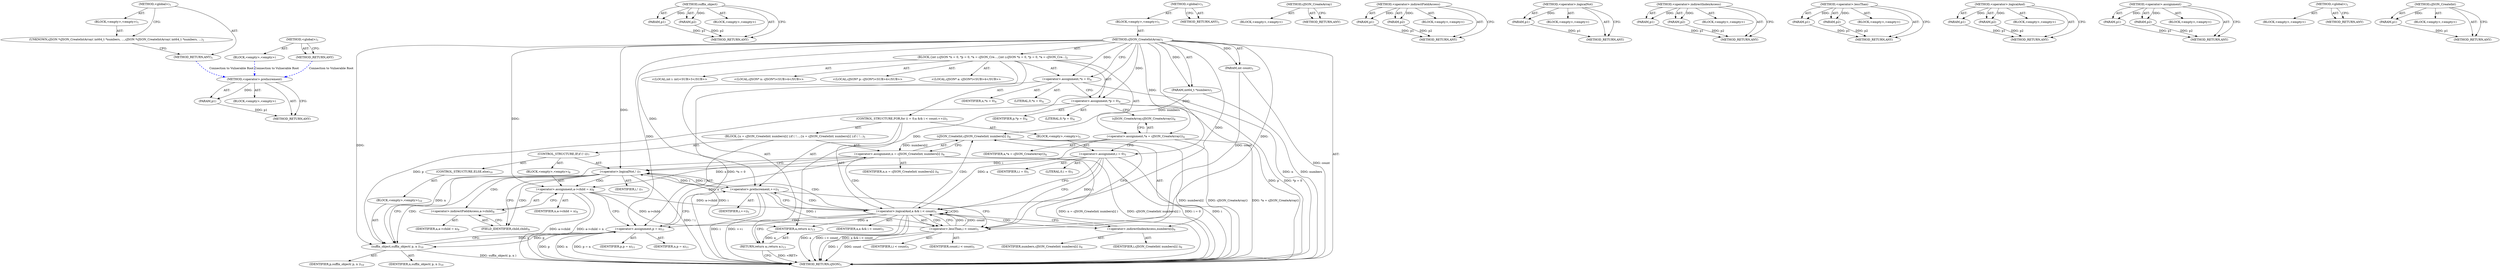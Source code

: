 digraph "&lt;global&gt;" {
vulnerable_104 [label=<(METHOD,&lt;operator&gt;.preIncrement)>];
vulnerable_105 [label=<(PARAM,p1)>];
vulnerable_106 [label=<(BLOCK,&lt;empty&gt;,&lt;empty&gt;)>];
vulnerable_107 [label=<(METHOD_RETURN,ANY)>];
vulnerable_126 [label=<(METHOD,suffix_object)>];
vulnerable_127 [label=<(PARAM,p1)>];
vulnerable_128 [label=<(PARAM,p2)>];
vulnerable_129 [label=<(BLOCK,&lt;empty&gt;,&lt;empty&gt;)>];
vulnerable_130 [label=<(METHOD_RETURN,ANY)>];
vulnerable_6 [label=<(METHOD,&lt;global&gt;)<SUB>1</SUB>>];
vulnerable_7 [label=<(BLOCK,&lt;empty&gt;,&lt;empty&gt;)<SUB>1</SUB>>];
vulnerable_8 [label=<(METHOD,cJSON_CreateIntArray)<SUB>1</SUB>>];
vulnerable_9 [label=<(PARAM,int64_t *numbers)<SUB>1</SUB>>];
vulnerable_10 [label=<(PARAM,int count)<SUB>1</SUB>>];
vulnerable_11 [label=<(BLOCK,{
	int i;
	cJSON *n = 0, *p = 0, *a = cJSON_Cre...,{
	int i;
	cJSON *n = 0, *p = 0, *a = cJSON_Cre...)<SUB>2</SUB>>];
vulnerable_12 [label="<(LOCAL,int i: int)<SUB>3</SUB>>"];
vulnerable_13 [label="<(LOCAL,cJSON* n: cJSON*)<SUB>4</SUB>>"];
vulnerable_14 [label="<(LOCAL,cJSON* p: cJSON*)<SUB>4</SUB>>"];
vulnerable_15 [label="<(LOCAL,cJSON* a: cJSON*)<SUB>4</SUB>>"];
vulnerable_16 [label=<(&lt;operator&gt;.assignment,*n = 0)<SUB>4</SUB>>];
vulnerable_17 [label=<(IDENTIFIER,n,*n = 0)<SUB>4</SUB>>];
vulnerable_18 [label=<(LITERAL,0,*n = 0)<SUB>4</SUB>>];
vulnerable_19 [label=<(&lt;operator&gt;.assignment,*p = 0)<SUB>4</SUB>>];
vulnerable_20 [label=<(IDENTIFIER,p,*p = 0)<SUB>4</SUB>>];
vulnerable_21 [label=<(LITERAL,0,*p = 0)<SUB>4</SUB>>];
vulnerable_22 [label=<(&lt;operator&gt;.assignment,*a = cJSON_CreateArray())<SUB>4</SUB>>];
vulnerable_23 [label=<(IDENTIFIER,a,*a = cJSON_CreateArray())<SUB>4</SUB>>];
vulnerable_24 [label=<(cJSON_CreateArray,cJSON_CreateArray())<SUB>4</SUB>>];
vulnerable_25 [label=<(CONTROL_STRUCTURE,FOR,for (i = 0;a &amp;&amp; i &lt; count;++i))<SUB>5</SUB>>];
vulnerable_26 [label=<(BLOCK,&lt;empty&gt;,&lt;empty&gt;)<SUB>5</SUB>>];
vulnerable_27 [label=<(&lt;operator&gt;.assignment,i = 0)<SUB>5</SUB>>];
vulnerable_28 [label=<(IDENTIFIER,i,i = 0)<SUB>5</SUB>>];
vulnerable_29 [label=<(LITERAL,0,i = 0)<SUB>5</SUB>>];
vulnerable_30 [label=<(&lt;operator&gt;.logicalAnd,a &amp;&amp; i &lt; count)<SUB>5</SUB>>];
vulnerable_31 [label=<(IDENTIFIER,a,a &amp;&amp; i &lt; count)<SUB>5</SUB>>];
vulnerable_32 [label=<(&lt;operator&gt;.lessThan,i &lt; count)<SUB>5</SUB>>];
vulnerable_33 [label=<(IDENTIFIER,i,i &lt; count)<SUB>5</SUB>>];
vulnerable_34 [label=<(IDENTIFIER,count,i &lt; count)<SUB>5</SUB>>];
vulnerable_35 [label=<(&lt;operator&gt;.preIncrement,++i)<SUB>5</SUB>>];
vulnerable_36 [label=<(IDENTIFIER,i,++i)<SUB>5</SUB>>];
vulnerable_37 [label=<(BLOCK,{
		n = cJSON_CreateInt( numbers[i] );
		if ( !...,{
		n = cJSON_CreateInt( numbers[i] );
		if ( !...)<SUB>5</SUB>>];
vulnerable_38 [label=<(&lt;operator&gt;.assignment,n = cJSON_CreateInt( numbers[i] ))<SUB>6</SUB>>];
vulnerable_39 [label=<(IDENTIFIER,n,n = cJSON_CreateInt( numbers[i] ))<SUB>6</SUB>>];
vulnerable_40 [label=<(cJSON_CreateInt,cJSON_CreateInt( numbers[i] ))<SUB>6</SUB>>];
vulnerable_41 [label=<(&lt;operator&gt;.indirectIndexAccess,numbers[i])<SUB>6</SUB>>];
vulnerable_42 [label=<(IDENTIFIER,numbers,cJSON_CreateInt( numbers[i] ))<SUB>6</SUB>>];
vulnerable_43 [label=<(IDENTIFIER,i,cJSON_CreateInt( numbers[i] ))<SUB>6</SUB>>];
vulnerable_44 [label=<(CONTROL_STRUCTURE,IF,if (! i))<SUB>7</SUB>>];
vulnerable_45 [label=<(&lt;operator&gt;.logicalNot,! i)<SUB>7</SUB>>];
vulnerable_46 [label=<(IDENTIFIER,i,! i)<SUB>7</SUB>>];
vulnerable_47 [label=<(BLOCK,&lt;empty&gt;,&lt;empty&gt;)<SUB>8</SUB>>];
vulnerable_48 [label=<(&lt;operator&gt;.assignment,a-&gt;child = n)<SUB>8</SUB>>];
vulnerable_49 [label=<(&lt;operator&gt;.indirectFieldAccess,a-&gt;child)<SUB>8</SUB>>];
vulnerable_50 [label=<(IDENTIFIER,a,a-&gt;child = n)<SUB>8</SUB>>];
vulnerable_51 [label=<(FIELD_IDENTIFIER,child,child)<SUB>8</SUB>>];
vulnerable_52 [label=<(IDENTIFIER,n,a-&gt;child = n)<SUB>8</SUB>>];
vulnerable_53 [label=<(CONTROL_STRUCTURE,ELSE,else)<SUB>10</SUB>>];
vulnerable_54 [label=<(BLOCK,&lt;empty&gt;,&lt;empty&gt;)<SUB>10</SUB>>];
vulnerable_55 [label=<(suffix_object,suffix_object( p, n ))<SUB>10</SUB>>];
vulnerable_56 [label=<(IDENTIFIER,p,suffix_object( p, n ))<SUB>10</SUB>>];
vulnerable_57 [label=<(IDENTIFIER,n,suffix_object( p, n ))<SUB>10</SUB>>];
vulnerable_58 [label=<(&lt;operator&gt;.assignment,p = n)<SUB>11</SUB>>];
vulnerable_59 [label=<(IDENTIFIER,p,p = n)<SUB>11</SUB>>];
vulnerable_60 [label=<(IDENTIFIER,n,p = n)<SUB>11</SUB>>];
vulnerable_61 [label=<(RETURN,return a;,return a;)<SUB>13</SUB>>];
vulnerable_62 [label=<(IDENTIFIER,a,return a;)<SUB>13</SUB>>];
vulnerable_63 [label=<(METHOD_RETURN,cJSON)<SUB>1</SUB>>];
vulnerable_65 [label=<(METHOD_RETURN,ANY)<SUB>1</SUB>>];
vulnerable_91 [label=<(METHOD,cJSON_CreateArray)>];
vulnerable_92 [label=<(BLOCK,&lt;empty&gt;,&lt;empty&gt;)>];
vulnerable_93 [label=<(METHOD_RETURN,ANY)>];
vulnerable_121 [label=<(METHOD,&lt;operator&gt;.indirectFieldAccess)>];
vulnerable_122 [label=<(PARAM,p1)>];
vulnerable_123 [label=<(PARAM,p2)>];
vulnerable_124 [label=<(BLOCK,&lt;empty&gt;,&lt;empty&gt;)>];
vulnerable_125 [label=<(METHOD_RETURN,ANY)>];
vulnerable_117 [label=<(METHOD,&lt;operator&gt;.logicalNot)>];
vulnerable_118 [label=<(PARAM,p1)>];
vulnerable_119 [label=<(BLOCK,&lt;empty&gt;,&lt;empty&gt;)>];
vulnerable_120 [label=<(METHOD_RETURN,ANY)>];
vulnerable_112 [label=<(METHOD,&lt;operator&gt;.indirectIndexAccess)>];
vulnerable_113 [label=<(PARAM,p1)>];
vulnerable_114 [label=<(PARAM,p2)>];
vulnerable_115 [label=<(BLOCK,&lt;empty&gt;,&lt;empty&gt;)>];
vulnerable_116 [label=<(METHOD_RETURN,ANY)>];
vulnerable_99 [label=<(METHOD,&lt;operator&gt;.lessThan)>];
vulnerable_100 [label=<(PARAM,p1)>];
vulnerable_101 [label=<(PARAM,p2)>];
vulnerable_102 [label=<(BLOCK,&lt;empty&gt;,&lt;empty&gt;)>];
vulnerable_103 [label=<(METHOD_RETURN,ANY)>];
vulnerable_94 [label=<(METHOD,&lt;operator&gt;.logicalAnd)>];
vulnerable_95 [label=<(PARAM,p1)>];
vulnerable_96 [label=<(PARAM,p2)>];
vulnerable_97 [label=<(BLOCK,&lt;empty&gt;,&lt;empty&gt;)>];
vulnerable_98 [label=<(METHOD_RETURN,ANY)>];
vulnerable_86 [label=<(METHOD,&lt;operator&gt;.assignment)>];
vulnerable_87 [label=<(PARAM,p1)>];
vulnerable_88 [label=<(PARAM,p2)>];
vulnerable_89 [label=<(BLOCK,&lt;empty&gt;,&lt;empty&gt;)>];
vulnerable_90 [label=<(METHOD_RETURN,ANY)>];
vulnerable_80 [label=<(METHOD,&lt;global&gt;)<SUB>1</SUB>>];
vulnerable_81 [label=<(BLOCK,&lt;empty&gt;,&lt;empty&gt;)>];
vulnerable_82 [label=<(METHOD_RETURN,ANY)>];
vulnerable_108 [label=<(METHOD,cJSON_CreateInt)>];
vulnerable_109 [label=<(PARAM,p1)>];
vulnerable_110 [label=<(BLOCK,&lt;empty&gt;,&lt;empty&gt;)>];
vulnerable_111 [label=<(METHOD_RETURN,ANY)>];
fixed_6 [label=<(METHOD,&lt;global&gt;)<SUB>1</SUB>>];
fixed_7 [label=<(BLOCK,&lt;empty&gt;,&lt;empty&gt;)<SUB>1</SUB>>];
fixed_8 [label=<(UNKNOWN,cJSON *cJSON_CreateIntArray( int64_t *numbers, ...,cJSON *cJSON_CreateIntArray( int64_t *numbers, ...)<SUB>1</SUB>>];
fixed_9 [label=<(METHOD_RETURN,ANY)<SUB>1</SUB>>];
fixed_14 [label=<(METHOD,&lt;global&gt;)<SUB>1</SUB>>];
fixed_15 [label=<(BLOCK,&lt;empty&gt;,&lt;empty&gt;)>];
fixed_16 [label=<(METHOD_RETURN,ANY)>];
vulnerable_104 -> vulnerable_105  [key=0, label="AST: "];
vulnerable_104 -> vulnerable_105  [key=1, label="DDG: "];
vulnerable_104 -> vulnerable_106  [key=0, label="AST: "];
vulnerable_104 -> vulnerable_107  [key=0, label="AST: "];
vulnerable_104 -> vulnerable_107  [key=1, label="CFG: "];
vulnerable_105 -> vulnerable_107  [key=0, label="DDG: p1"];
vulnerable_126 -> vulnerable_127  [key=0, label="AST: "];
vulnerable_126 -> vulnerable_127  [key=1, label="DDG: "];
vulnerable_126 -> vulnerable_129  [key=0, label="AST: "];
vulnerable_126 -> vulnerable_128  [key=0, label="AST: "];
vulnerable_126 -> vulnerable_128  [key=1, label="DDG: "];
vulnerable_126 -> vulnerable_130  [key=0, label="AST: "];
vulnerable_126 -> vulnerable_130  [key=1, label="CFG: "];
vulnerable_127 -> vulnerable_130  [key=0, label="DDG: p1"];
vulnerable_128 -> vulnerable_130  [key=0, label="DDG: p2"];
vulnerable_6 -> vulnerable_7  [key=0, label="AST: "];
vulnerable_6 -> vulnerable_65  [key=0, label="AST: "];
vulnerable_6 -> vulnerable_65  [key=1, label="CFG: "];
vulnerable_7 -> vulnerable_8  [key=0, label="AST: "];
vulnerable_8 -> vulnerable_9  [key=0, label="AST: "];
vulnerable_8 -> vulnerable_9  [key=1, label="DDG: "];
vulnerable_8 -> vulnerable_10  [key=0, label="AST: "];
vulnerable_8 -> vulnerable_10  [key=1, label="DDG: "];
vulnerable_8 -> vulnerable_11  [key=0, label="AST: "];
vulnerable_8 -> vulnerable_63  [key=0, label="AST: "];
vulnerable_8 -> vulnerable_16  [key=0, label="CFG: "];
vulnerable_8 -> vulnerable_16  [key=1, label="DDG: "];
vulnerable_8 -> vulnerable_19  [key=0, label="DDG: "];
vulnerable_8 -> vulnerable_22  [key=0, label="DDG: "];
vulnerable_8 -> vulnerable_62  [key=0, label="DDG: "];
vulnerable_8 -> vulnerable_27  [key=0, label="DDG: "];
vulnerable_8 -> vulnerable_30  [key=0, label="DDG: "];
vulnerable_8 -> vulnerable_35  [key=0, label="DDG: "];
vulnerable_8 -> vulnerable_58  [key=0, label="DDG: "];
vulnerable_8 -> vulnerable_32  [key=0, label="DDG: "];
vulnerable_8 -> vulnerable_45  [key=0, label="DDG: "];
vulnerable_8 -> vulnerable_48  [key=0, label="DDG: "];
vulnerable_8 -> vulnerable_55  [key=0, label="DDG: "];
vulnerable_9 -> vulnerable_63  [key=0, label="DDG: numbers"];
vulnerable_9 -> vulnerable_40  [key=0, label="DDG: numbers"];
vulnerable_10 -> vulnerable_63  [key=0, label="DDG: count"];
vulnerable_10 -> vulnerable_32  [key=0, label="DDG: count"];
vulnerable_11 -> vulnerable_12  [key=0, label="AST: "];
vulnerable_11 -> vulnerable_13  [key=0, label="AST: "];
vulnerable_11 -> vulnerable_14  [key=0, label="AST: "];
vulnerable_11 -> vulnerable_15  [key=0, label="AST: "];
vulnerable_11 -> vulnerable_16  [key=0, label="AST: "];
vulnerable_11 -> vulnerable_19  [key=0, label="AST: "];
vulnerable_11 -> vulnerable_22  [key=0, label="AST: "];
vulnerable_11 -> vulnerable_25  [key=0, label="AST: "];
vulnerable_11 -> vulnerable_61  [key=0, label="AST: "];
vulnerable_16 -> vulnerable_17  [key=0, label="AST: "];
vulnerable_16 -> vulnerable_18  [key=0, label="AST: "];
vulnerable_16 -> vulnerable_19  [key=0, label="CFG: "];
vulnerable_16 -> vulnerable_63  [key=0, label="DDG: n"];
vulnerable_16 -> vulnerable_63  [key=1, label="DDG: *n = 0"];
vulnerable_19 -> vulnerable_20  [key=0, label="AST: "];
vulnerable_19 -> vulnerable_21  [key=0, label="AST: "];
vulnerable_19 -> vulnerable_24  [key=0, label="CFG: "];
vulnerable_19 -> vulnerable_63  [key=0, label="DDG: p"];
vulnerable_19 -> vulnerable_63  [key=1, label="DDG: *p = 0"];
vulnerable_19 -> vulnerable_55  [key=0, label="DDG: p"];
vulnerable_22 -> vulnerable_23  [key=0, label="AST: "];
vulnerable_22 -> vulnerable_24  [key=0, label="AST: "];
vulnerable_22 -> vulnerable_27  [key=0, label="CFG: "];
vulnerable_22 -> vulnerable_63  [key=0, label="DDG: cJSON_CreateArray()"];
vulnerable_22 -> vulnerable_63  [key=1, label="DDG: *a = cJSON_CreateArray()"];
vulnerable_22 -> vulnerable_30  [key=0, label="DDG: a"];
vulnerable_24 -> vulnerable_22  [key=0, label="CFG: "];
vulnerable_25 -> vulnerable_26  [key=0, label="AST: "];
vulnerable_25 -> vulnerable_30  [key=0, label="AST: "];
vulnerable_25 -> vulnerable_35  [key=0, label="AST: "];
vulnerable_25 -> vulnerable_37  [key=0, label="AST: "];
vulnerable_26 -> vulnerable_27  [key=0, label="AST: "];
vulnerable_27 -> vulnerable_28  [key=0, label="AST: "];
vulnerable_27 -> vulnerable_29  [key=0, label="AST: "];
vulnerable_27 -> vulnerable_30  [key=0, label="CFG: "];
vulnerable_27 -> vulnerable_32  [key=0, label="CFG: "];
vulnerable_27 -> vulnerable_32  [key=1, label="DDG: i"];
vulnerable_27 -> vulnerable_63  [key=0, label="DDG: i"];
vulnerable_27 -> vulnerable_63  [key=1, label="DDG: i = 0"];
vulnerable_27 -> vulnerable_45  [key=0, label="DDG: i"];
vulnerable_30 -> vulnerable_31  [key=0, label="AST: "];
vulnerable_30 -> vulnerable_32  [key=0, label="AST: "];
vulnerable_30 -> vulnerable_32  [key=1, label="CDG: "];
vulnerable_30 -> vulnerable_41  [key=0, label="CFG: "];
vulnerable_30 -> vulnerable_41  [key=1, label="CDG: "];
vulnerable_30 -> vulnerable_61  [key=0, label="CFG: "];
vulnerable_30 -> vulnerable_63  [key=0, label="DDG: a"];
vulnerable_30 -> vulnerable_63  [key=1, label="DDG: i &lt; count"];
vulnerable_30 -> vulnerable_63  [key=2, label="DDG: a &amp;&amp; i &lt; count"];
vulnerable_30 -> vulnerable_62  [key=0, label="DDG: a"];
vulnerable_30 -> vulnerable_30  [key=0, label="CDG: "];
vulnerable_30 -> vulnerable_58  [key=0, label="CDG: "];
vulnerable_30 -> vulnerable_38  [key=0, label="CDG: "];
vulnerable_30 -> vulnerable_45  [key=0, label="CDG: "];
vulnerable_30 -> vulnerable_40  [key=0, label="CDG: "];
vulnerable_30 -> vulnerable_35  [key=0, label="CDG: "];
vulnerable_32 -> vulnerable_33  [key=0, label="AST: "];
vulnerable_32 -> vulnerable_34  [key=0, label="AST: "];
vulnerable_32 -> vulnerable_30  [key=0, label="CFG: "];
vulnerable_32 -> vulnerable_30  [key=1, label="DDG: i"];
vulnerable_32 -> vulnerable_30  [key=2, label="DDG: count"];
vulnerable_32 -> vulnerable_63  [key=0, label="DDG: i"];
vulnerable_32 -> vulnerable_63  [key=1, label="DDG: count"];
vulnerable_32 -> vulnerable_45  [key=0, label="DDG: i"];
vulnerable_35 -> vulnerable_36  [key=0, label="AST: "];
vulnerable_35 -> vulnerable_30  [key=0, label="CFG: "];
vulnerable_35 -> vulnerable_32  [key=0, label="CFG: "];
vulnerable_35 -> vulnerable_32  [key=1, label="DDG: i"];
vulnerable_35 -> vulnerable_63  [key=0, label="DDG: i"];
vulnerable_35 -> vulnerable_63  [key=1, label="DDG: ++i"];
vulnerable_35 -> vulnerable_45  [key=0, label="DDG: i"];
vulnerable_37 -> vulnerable_38  [key=0, label="AST: "];
vulnerable_37 -> vulnerable_44  [key=0, label="AST: "];
vulnerable_37 -> vulnerable_58  [key=0, label="AST: "];
vulnerable_38 -> vulnerable_39  [key=0, label="AST: "];
vulnerable_38 -> vulnerable_40  [key=0, label="AST: "];
vulnerable_38 -> vulnerable_45  [key=0, label="CFG: "];
vulnerable_38 -> vulnerable_63  [key=0, label="DDG: cJSON_CreateInt( numbers[i] )"];
vulnerable_38 -> vulnerable_63  [key=1, label="DDG: n = cJSON_CreateInt( numbers[i] )"];
vulnerable_38 -> vulnerable_58  [key=0, label="DDG: n"];
vulnerable_38 -> vulnerable_48  [key=0, label="DDG: n"];
vulnerable_38 -> vulnerable_55  [key=0, label="DDG: n"];
vulnerable_40 -> vulnerable_41  [key=0, label="AST: "];
vulnerable_40 -> vulnerable_38  [key=0, label="CFG: "];
vulnerable_40 -> vulnerable_38  [key=1, label="DDG: numbers[i]"];
vulnerable_40 -> vulnerable_63  [key=0, label="DDG: numbers[i]"];
vulnerable_41 -> vulnerable_42  [key=0, label="AST: "];
vulnerable_41 -> vulnerable_43  [key=0, label="AST: "];
vulnerable_41 -> vulnerable_40  [key=0, label="CFG: "];
vulnerable_44 -> vulnerable_45  [key=0, label="AST: "];
vulnerable_44 -> vulnerable_47  [key=0, label="AST: "];
vulnerable_44 -> vulnerable_53  [key=0, label="AST: "];
vulnerable_45 -> vulnerable_46  [key=0, label="AST: "];
vulnerable_45 -> vulnerable_51  [key=0, label="CFG: "];
vulnerable_45 -> vulnerable_51  [key=1, label="CDG: "];
vulnerable_45 -> vulnerable_55  [key=0, label="CFG: "];
vulnerable_45 -> vulnerable_55  [key=1, label="CDG: "];
vulnerable_45 -> vulnerable_63  [key=0, label="DDG: ! i"];
vulnerable_45 -> vulnerable_35  [key=0, label="DDG: i"];
vulnerable_45 -> vulnerable_48  [key=0, label="CDG: "];
vulnerable_45 -> vulnerable_49  [key=0, label="CDG: "];
vulnerable_47 -> vulnerable_48  [key=0, label="AST: "];
vulnerable_48 -> vulnerable_49  [key=0, label="AST: "];
vulnerable_48 -> vulnerable_52  [key=0, label="AST: "];
vulnerable_48 -> vulnerable_58  [key=0, label="CFG: "];
vulnerable_48 -> vulnerable_63  [key=0, label="DDG: a-&gt;child"];
vulnerable_48 -> vulnerable_63  [key=1, label="DDG: a-&gt;child = n"];
vulnerable_48 -> vulnerable_62  [key=0, label="DDG: a-&gt;child"];
vulnerable_48 -> vulnerable_30  [key=0, label="DDG: a-&gt;child"];
vulnerable_49 -> vulnerable_50  [key=0, label="AST: "];
vulnerable_49 -> vulnerable_51  [key=0, label="AST: "];
vulnerable_49 -> vulnerable_48  [key=0, label="CFG: "];
vulnerable_51 -> vulnerable_49  [key=0, label="CFG: "];
vulnerable_53 -> vulnerable_54  [key=0, label="AST: "];
vulnerable_54 -> vulnerable_55  [key=0, label="AST: "];
vulnerable_55 -> vulnerable_56  [key=0, label="AST: "];
vulnerable_55 -> vulnerable_57  [key=0, label="AST: "];
vulnerable_55 -> vulnerable_58  [key=0, label="CFG: "];
vulnerable_55 -> vulnerable_58  [key=1, label="DDG: n"];
vulnerable_55 -> vulnerable_63  [key=0, label="DDG: suffix_object( p, n )"];
vulnerable_58 -> vulnerable_59  [key=0, label="AST: "];
vulnerable_58 -> vulnerable_60  [key=0, label="AST: "];
vulnerable_58 -> vulnerable_35  [key=0, label="CFG: "];
vulnerable_58 -> vulnerable_63  [key=0, label="DDG: p"];
vulnerable_58 -> vulnerable_63  [key=1, label="DDG: n"];
vulnerable_58 -> vulnerable_63  [key=2, label="DDG: p = n"];
vulnerable_58 -> vulnerable_55  [key=0, label="DDG: p"];
vulnerable_61 -> vulnerable_62  [key=0, label="AST: "];
vulnerable_61 -> vulnerable_63  [key=0, label="CFG: "];
vulnerable_61 -> vulnerable_63  [key=1, label="DDG: &lt;RET&gt;"];
vulnerable_62 -> vulnerable_61  [key=0, label="DDG: a"];
vulnerable_91 -> vulnerable_92  [key=0, label="AST: "];
vulnerable_91 -> vulnerable_93  [key=0, label="AST: "];
vulnerable_91 -> vulnerable_93  [key=1, label="CFG: "];
vulnerable_121 -> vulnerable_122  [key=0, label="AST: "];
vulnerable_121 -> vulnerable_122  [key=1, label="DDG: "];
vulnerable_121 -> vulnerable_124  [key=0, label="AST: "];
vulnerable_121 -> vulnerable_123  [key=0, label="AST: "];
vulnerable_121 -> vulnerable_123  [key=1, label="DDG: "];
vulnerable_121 -> vulnerable_125  [key=0, label="AST: "];
vulnerable_121 -> vulnerable_125  [key=1, label="CFG: "];
vulnerable_122 -> vulnerable_125  [key=0, label="DDG: p1"];
vulnerable_123 -> vulnerable_125  [key=0, label="DDG: p2"];
vulnerable_117 -> vulnerable_118  [key=0, label="AST: "];
vulnerable_117 -> vulnerable_118  [key=1, label="DDG: "];
vulnerable_117 -> vulnerable_119  [key=0, label="AST: "];
vulnerable_117 -> vulnerable_120  [key=0, label="AST: "];
vulnerable_117 -> vulnerable_120  [key=1, label="CFG: "];
vulnerable_118 -> vulnerable_120  [key=0, label="DDG: p1"];
vulnerable_112 -> vulnerable_113  [key=0, label="AST: "];
vulnerable_112 -> vulnerable_113  [key=1, label="DDG: "];
vulnerable_112 -> vulnerable_115  [key=0, label="AST: "];
vulnerable_112 -> vulnerable_114  [key=0, label="AST: "];
vulnerable_112 -> vulnerable_114  [key=1, label="DDG: "];
vulnerable_112 -> vulnerable_116  [key=0, label="AST: "];
vulnerable_112 -> vulnerable_116  [key=1, label="CFG: "];
vulnerable_113 -> vulnerable_116  [key=0, label="DDG: p1"];
vulnerable_114 -> vulnerable_116  [key=0, label="DDG: p2"];
vulnerable_99 -> vulnerable_100  [key=0, label="AST: "];
vulnerable_99 -> vulnerable_100  [key=1, label="DDG: "];
vulnerable_99 -> vulnerable_102  [key=0, label="AST: "];
vulnerable_99 -> vulnerable_101  [key=0, label="AST: "];
vulnerable_99 -> vulnerable_101  [key=1, label="DDG: "];
vulnerable_99 -> vulnerable_103  [key=0, label="AST: "];
vulnerable_99 -> vulnerable_103  [key=1, label="CFG: "];
vulnerable_100 -> vulnerable_103  [key=0, label="DDG: p1"];
vulnerable_101 -> vulnerable_103  [key=0, label="DDG: p2"];
vulnerable_94 -> vulnerable_95  [key=0, label="AST: "];
vulnerable_94 -> vulnerable_95  [key=1, label="DDG: "];
vulnerable_94 -> vulnerable_97  [key=0, label="AST: "];
vulnerable_94 -> vulnerable_96  [key=0, label="AST: "];
vulnerable_94 -> vulnerable_96  [key=1, label="DDG: "];
vulnerable_94 -> vulnerable_98  [key=0, label="AST: "];
vulnerable_94 -> vulnerable_98  [key=1, label="CFG: "];
vulnerable_95 -> vulnerable_98  [key=0, label="DDG: p1"];
vulnerable_96 -> vulnerable_98  [key=0, label="DDG: p2"];
vulnerable_86 -> vulnerable_87  [key=0, label="AST: "];
vulnerable_86 -> vulnerable_87  [key=1, label="DDG: "];
vulnerable_86 -> vulnerable_89  [key=0, label="AST: "];
vulnerable_86 -> vulnerable_88  [key=0, label="AST: "];
vulnerable_86 -> vulnerable_88  [key=1, label="DDG: "];
vulnerable_86 -> vulnerable_90  [key=0, label="AST: "];
vulnerable_86 -> vulnerable_90  [key=1, label="CFG: "];
vulnerable_87 -> vulnerable_90  [key=0, label="DDG: p1"];
vulnerable_88 -> vulnerable_90  [key=0, label="DDG: p2"];
vulnerable_80 -> vulnerable_81  [key=0, label="AST: "];
vulnerable_80 -> vulnerable_82  [key=0, label="AST: "];
vulnerable_80 -> vulnerable_82  [key=1, label="CFG: "];
vulnerable_108 -> vulnerable_109  [key=0, label="AST: "];
vulnerable_108 -> vulnerable_109  [key=1, label="DDG: "];
vulnerable_108 -> vulnerable_110  [key=0, label="AST: "];
vulnerable_108 -> vulnerable_111  [key=0, label="AST: "];
vulnerable_108 -> vulnerable_111  [key=1, label="CFG: "];
vulnerable_109 -> vulnerable_111  [key=0, label="DDG: p1"];
fixed_6 -> fixed_7  [key=0, label="AST: "];
fixed_6 -> fixed_9  [key=0, label="AST: "];
fixed_6 -> fixed_8  [key=0, label="CFG: "];
fixed_7 -> fixed_8  [key=0, label="AST: "];
fixed_8 -> fixed_9  [key=0, label="CFG: "];
fixed_9 -> vulnerable_104  [color=blue, key=0, label="Connection to Vulnerable Root", penwidth="2.0", style=dashed];
fixed_14 -> fixed_15  [key=0, label="AST: "];
fixed_14 -> fixed_16  [key=0, label="AST: "];
fixed_14 -> fixed_16  [key=1, label="CFG: "];
fixed_15 -> vulnerable_104  [color=blue, key=0, label="Connection to Vulnerable Root", penwidth="2.0", style=dashed];
fixed_16 -> vulnerable_104  [color=blue, key=0, label="Connection to Vulnerable Root", penwidth="2.0", style=dashed];
}
